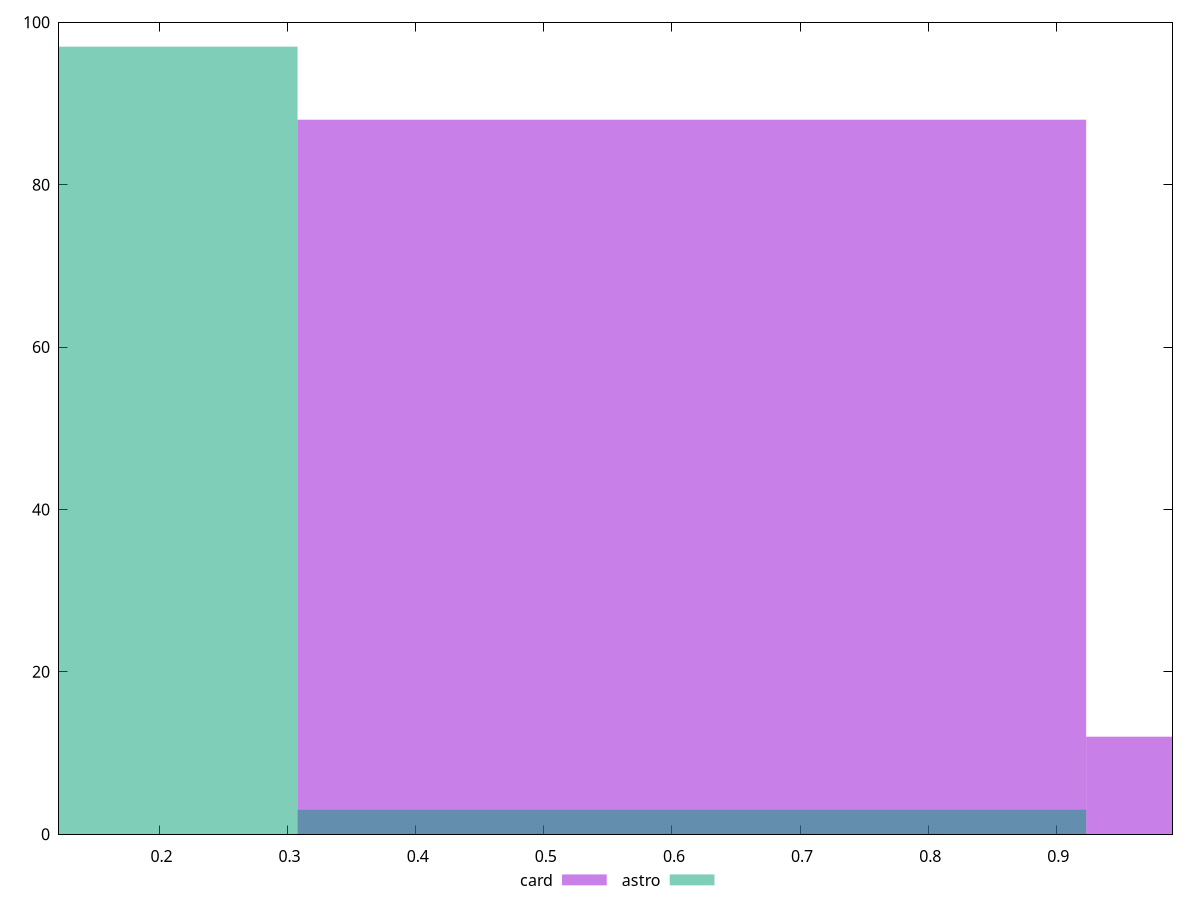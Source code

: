 reset

$card <<EOF
0.6155758362686156 88
1.2311516725372311 12
EOF

$astro <<EOF
0.6155758362686156 3
0 97
EOF

set key outside below
set boxwidth 0.6155758362686156
set xrange [0.12161661885227541:0.9907388318126007]
set yrange [0:100]
set trange [0:100]
set style fill transparent solid 0.5 noborder
set terminal svg size 640, 500 enhanced background rgb 'white'
set output "reports/report_00028_2021-02-24T12-49-42.674Z/meta/pScore/comparison/histogram/2_vs_3.svg"

plot $card title "card" with boxes, \
     $astro title "astro" with boxes

reset
